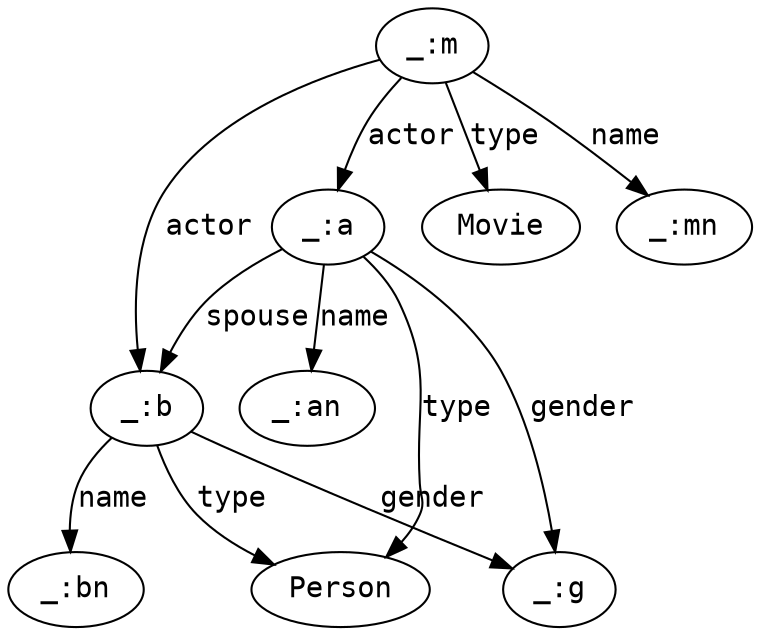 digraph G {
  node [fontname=monospace];
  edge [fontname=monospace];
  "_:a" -> "Person" [label="type" ];
  "_:b" -> "Person" [label="type" ];
  "_:a" -> "_:b" [label="spouse" ];
  "_:m" -> "Movie" [label="type" ];
  "_:m" -> "_:a" [label="actor" ];
  "_:m" -> "_:b" [label="actor" ];
  "_:a" -> "_:an" [label="name" ];
  "_:b" -> "_:bn" [label="name" ];
  "_:b" -> "_:g" [label="gender" ];
  "_:a" -> "_:g" [label="gender" ];
  "_:m" -> "_:mn" [label="name" ];
}